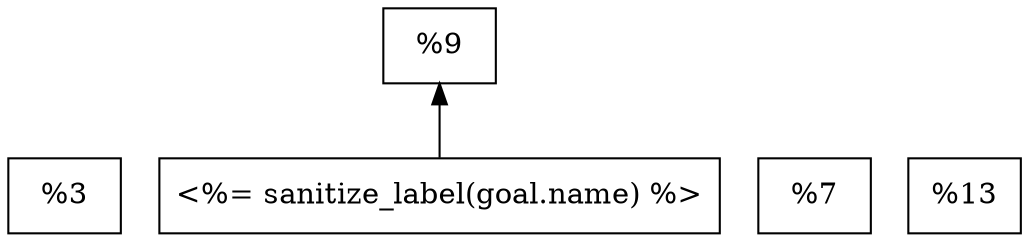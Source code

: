 digraph "<%= sanitize_label(map.name) %>" {
  rankdir=BT;
  node [shape=box];
  <% map.graph.vertices.each do |goal, edges| -%>
    <%= goal.id %> [label="<%= sanitize_label(goal.name) %>", color="<%= status_color(goal.status) %>"];
    <% edges.each do |edge| -%>
      <%= goal.id %> -> <%= edge.id %> [color="<%= status_color(goal.status) %>",style=<%= goal.propagate ? 'solid' : 'dotted' %>];
    <% end -%>
  <% end -%>
}